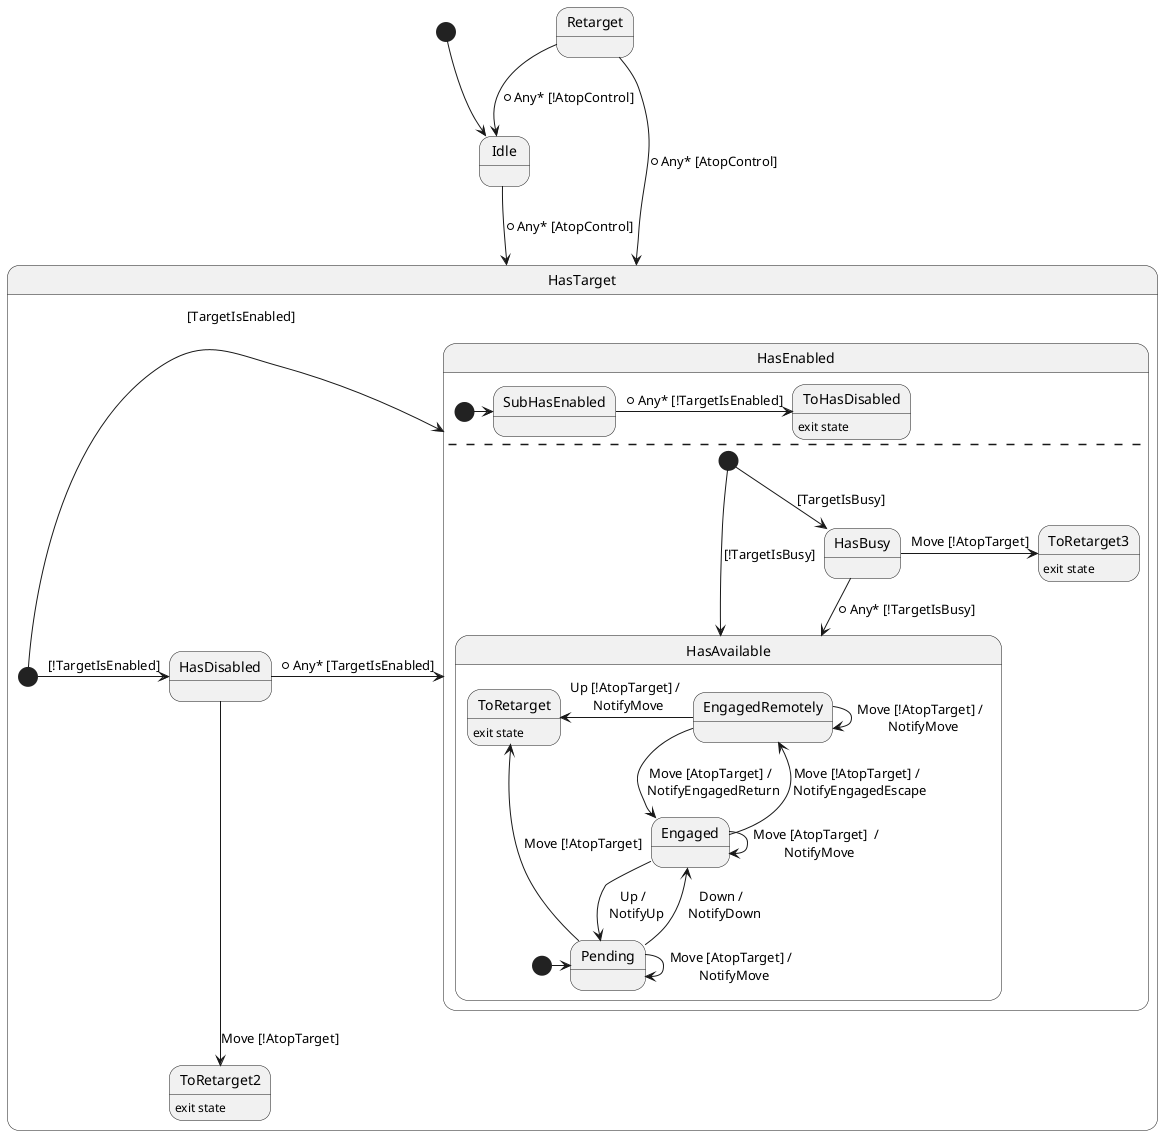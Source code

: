 

*****  NOTE   ****** 


This diagram requires plantUML version 8032 or higher
because of this issue: http://plantuml.sourceforge.net/qa/?qa=3890/concurrent-state-nesting-limit
      
      
*****  NOTE   ******      

@startuml


[*] --> Idle

Idle --> HasTarget: *Any* [AtopControl]

Retarget --> HasTarget: *Any* [AtopControl]
Retarget --> Idle: *Any* [!AtopControl]

state HasTarget {
    [*] -> HasEnabled : [TargetIsEnabled]
    [*] -> HasDisabled: [!TargetIsEnabled]

    state HasEnabled {
        [*] -> SubHasEnabled
        
        SubHasEnabled -> ToHasDisabled: *Any* [!TargetIsEnabled]
        
        state ToHasDisabled: exit state
    
        --
        
        [*] -> HasAvailable: [!TargetIsBusy]
        [*] --> HasBusy: [TargetIsBusy]

        state HasAvailable {
            [*] -> Pending

            state ToRetarget: exit state

            Pending --> ToRetarget: Move [!AtopTarget]
            Pending --> Pending: Move [AtopTarget] / \n NotifyMove
            Pending --> Engaged: Down / \n NotifyDown

            Engaged --> Pending: Up / \n NotifyUp
            Engaged --> EngagedRemotely: Move [!AtopTarget] / \n NotifyEngagedEscape
            Engaged --> Engaged: Move [AtopTarget]  / \n NotifyMove

            EngagedRemotely --> Engaged: Move [AtopTarget] / \n NotifyEngagedReturn
            EngagedRemotely --> EngagedRemotely: Move [!AtopTarget] / \n NotifyMove
            EngagedRemotely -l-> ToRetarget: Up [!AtopTarget] / \n NotifyMove
        }

        HasBusy --> HasAvailable: *Any* [!TargetIsBusy]

        state ToRetarget3: exit state
        HasBusy -> ToRetarget3: Move [!AtopTarget]
    }

    HasDisabled -> HasEnabled: *Any* [TargetIsEnabled]

    HasDisabled --> ToRetarget2: Move [!AtopTarget]

    state ToRetarget2:exit state
    
    
}



@enduml